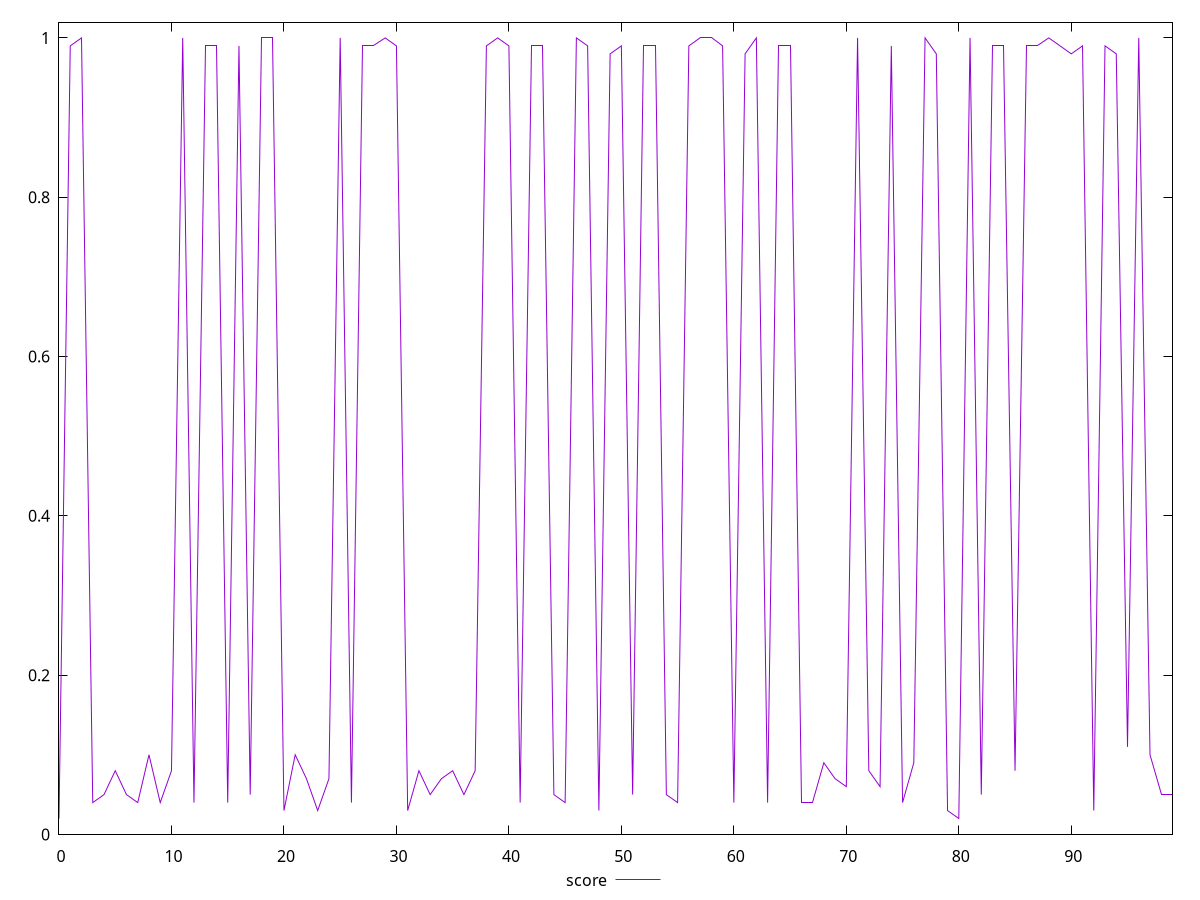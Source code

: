 reset

$score <<EOF
0 0.02
1 0.99
2 1
3 0.04
4 0.05
5 0.08
6 0.05
7 0.04
8 0.1
9 0.04
10 0.08
11 1
12 0.04
13 0.99
14 0.99
15 0.04
16 0.99
17 0.05
18 1
19 1
20 0.03
21 0.1
22 0.07
23 0.03
24 0.07
25 1
26 0.04
27 0.99
28 0.99
29 1
30 0.99
31 0.03
32 0.08
33 0.05
34 0.07
35 0.08
36 0.05
37 0.08
38 0.99
39 1
40 0.99
41 0.04
42 0.99
43 0.99
44 0.05
45 0.04
46 1
47 0.99
48 0.03
49 0.98
50 0.99
51 0.05
52 0.99
53 0.99
54 0.05
55 0.04
56 0.99
57 1
58 1
59 0.99
60 0.04
61 0.98
62 1
63 0.04
64 0.99
65 0.99
66 0.04
67 0.04
68 0.09
69 0.07
70 0.06
71 1
72 0.08
73 0.06
74 0.99
75 0.04
76 0.09
77 1
78 0.98
79 0.03
80 0.02
81 1
82 0.05
83 0.99
84 0.99
85 0.08
86 0.99
87 0.99
88 1
89 0.99
90 0.98
91 0.99
92 0.03
93 0.99
94 0.98
95 0.11
96 1
97 0.1
98 0.05
99 0.05
EOF

set key outside below
set xrange [0:99]
set yrange [0.00040000000000000105:1.0196]
set trange [0.00040000000000000105:1.0196]
set terminal svg size 640, 500 enhanced background rgb 'white'
set output "reports/report_00028_2021-02-24T12-49-42.674Z/interactive/samples/agenda/score/values.svg"

plot $score title "score" with line

reset
